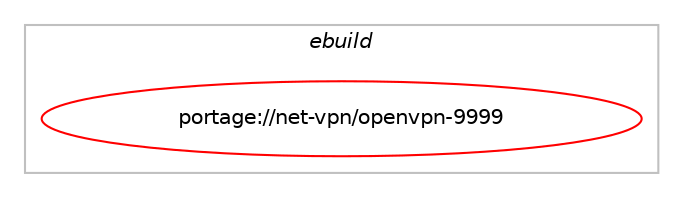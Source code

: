 digraph prolog {

# *************
# Graph options
# *************

newrank=true;
concentrate=true;
compound=true;
graph [rankdir=LR,fontname=Helvetica,fontsize=10,ranksep=1.5];#, ranksep=2.5, nodesep=0.2];
edge  [arrowhead=vee];
node  [fontname=Helvetica,fontsize=10];

# **********
# The ebuild
# **********

subgraph cluster_leftcol {
color=gray;
label=<<i>ebuild</i>>;
id [label="portage://net-vpn/openvpn-9999", color=red, width=4, href="../net-vpn/openvpn-9999.svg"];
}

# ****************
# The dependencies
# ****************

subgraph cluster_midcol {
color=gray;
label=<<i>dependencies</i>>;
subgraph cluster_compile {
fillcolor="#eeeeee";
style=filled;
label=<<i>compile</i>>;
# *** BEGIN UNKNOWN DEPENDENCY TYPE (TODO) ***
# id -> equal(use_conditional_group(positive,dco,portage://net-vpn/openvpn-9999,[package_dependency(portage://net-vpn/openvpn-9999,install,no,net-vpn,ovpn-dco,greaterequal,[0.2,,,0.2],[],[]),package_dependency(portage://net-vpn/openvpn-9999,install,no,dev-libs,libnl,greaterequal,[3.2.29,,,3.2.29],any_same_slot,[])]))
# *** END UNKNOWN DEPENDENCY TYPE (TODO) ***

# *** BEGIN UNKNOWN DEPENDENCY TYPE (TODO) ***
# id -> equal(use_conditional_group(positive,kernel_linux,portage://net-vpn/openvpn-9999,[use_conditional_group(positive,iproute2,portage://net-vpn/openvpn-9999,[package_dependency(portage://net-vpn/openvpn-9999,install,no,sys-apps,iproute2,none,[,,],[],[use(disable(minimal),none)])])]))
# *** END UNKNOWN DEPENDENCY TYPE (TODO) ***

# *** BEGIN UNKNOWN DEPENDENCY TYPE (TODO) ***
# id -> equal(use_conditional_group(positive,lz4,portage://net-vpn/openvpn-9999,[package_dependency(portage://net-vpn/openvpn-9999,install,no,app-arch,lz4,none,[,,],[],[])]))
# *** END UNKNOWN DEPENDENCY TYPE (TODO) ***

# *** BEGIN UNKNOWN DEPENDENCY TYPE (TODO) ***
# id -> equal(use_conditional_group(positive,lzo,portage://net-vpn/openvpn-9999,[package_dependency(portage://net-vpn/openvpn-9999,install,no,dev-libs,lzo,greaterequal,[1.07,,,1.07],[],[])]))
# *** END UNKNOWN DEPENDENCY TYPE (TODO) ***

# *** BEGIN UNKNOWN DEPENDENCY TYPE (TODO) ***
# id -> equal(use_conditional_group(positive,mbedtls,portage://net-vpn/openvpn-9999,[package_dependency(portage://net-vpn/openvpn-9999,install,no,net-libs,mbedtls,none,[,,],any_same_slot,[])]))
# *** END UNKNOWN DEPENDENCY TYPE (TODO) ***

# *** BEGIN UNKNOWN DEPENDENCY TYPE (TODO) ***
# id -> equal(use_conditional_group(positive,openssl,portage://net-vpn/openvpn-9999,[package_dependency(portage://net-vpn/openvpn-9999,install,no,dev-libs,openssl,greaterequal,[1.0.2,,,1.0.2],[slot(0),equal],[])]))
# *** END UNKNOWN DEPENDENCY TYPE (TODO) ***

# *** BEGIN UNKNOWN DEPENDENCY TYPE (TODO) ***
# id -> equal(use_conditional_group(positive,pam,portage://net-vpn/openvpn-9999,[package_dependency(portage://net-vpn/openvpn-9999,install,no,sys-libs,pam,none,[,,],[],[])]))
# *** END UNKNOWN DEPENDENCY TYPE (TODO) ***

# *** BEGIN UNKNOWN DEPENDENCY TYPE (TODO) ***
# id -> equal(use_conditional_group(positive,pkcs11,portage://net-vpn/openvpn-9999,[package_dependency(portage://net-vpn/openvpn-9999,install,no,dev-libs,pkcs11-helper,greaterequal,[1.11,,,1.11],[],[])]))
# *** END UNKNOWN DEPENDENCY TYPE (TODO) ***

# *** BEGIN UNKNOWN DEPENDENCY TYPE (TODO) ***
# id -> equal(use_conditional_group(positive,systemd,portage://net-vpn/openvpn-9999,[package_dependency(portage://net-vpn/openvpn-9999,install,no,sys-apps,systemd,none,[,,],[],[])]))
# *** END UNKNOWN DEPENDENCY TYPE (TODO) ***

# *** BEGIN UNKNOWN DEPENDENCY TYPE (TODO) ***
# id -> equal(use_conditional_group(positive,test,portage://net-vpn/openvpn-9999,[package_dependency(portage://net-vpn/openvpn-9999,install,no,dev-util,cmocka,none,[,,],[],[])]))
# *** END UNKNOWN DEPENDENCY TYPE (TODO) ***

# *** BEGIN UNKNOWN DEPENDENCY TYPE (TODO) ***
# id -> equal(package_dependency(portage://net-vpn/openvpn-9999,install,no,sys-libs,libcap-ng,none,[,,],any_same_slot,[]))
# *** END UNKNOWN DEPENDENCY TYPE (TODO) ***

}
subgraph cluster_compileandrun {
fillcolor="#eeeeee";
style=filled;
label=<<i>compile and run</i>>;
}
subgraph cluster_run {
fillcolor="#eeeeee";
style=filled;
label=<<i>run</i>>;
# *** BEGIN UNKNOWN DEPENDENCY TYPE (TODO) ***
# id -> equal(use_conditional_group(positive,dco,portage://net-vpn/openvpn-9999,[package_dependency(portage://net-vpn/openvpn-9999,run,no,net-vpn,ovpn-dco,greaterequal,[0.2,,,0.2],[],[]),package_dependency(portage://net-vpn/openvpn-9999,run,no,dev-libs,libnl,greaterequal,[3.2.29,,,3.2.29],any_same_slot,[])]))
# *** END UNKNOWN DEPENDENCY TYPE (TODO) ***

# *** BEGIN UNKNOWN DEPENDENCY TYPE (TODO) ***
# id -> equal(use_conditional_group(positive,kernel_linux,portage://net-vpn/openvpn-9999,[use_conditional_group(positive,iproute2,portage://net-vpn/openvpn-9999,[package_dependency(portage://net-vpn/openvpn-9999,run,no,sys-apps,iproute2,none,[,,],[],[use(disable(minimal),none)])])]))
# *** END UNKNOWN DEPENDENCY TYPE (TODO) ***

# *** BEGIN UNKNOWN DEPENDENCY TYPE (TODO) ***
# id -> equal(use_conditional_group(positive,lz4,portage://net-vpn/openvpn-9999,[package_dependency(portage://net-vpn/openvpn-9999,run,no,app-arch,lz4,none,[,,],[],[])]))
# *** END UNKNOWN DEPENDENCY TYPE (TODO) ***

# *** BEGIN UNKNOWN DEPENDENCY TYPE (TODO) ***
# id -> equal(use_conditional_group(positive,lzo,portage://net-vpn/openvpn-9999,[package_dependency(portage://net-vpn/openvpn-9999,run,no,dev-libs,lzo,greaterequal,[1.07,,,1.07],[],[])]))
# *** END UNKNOWN DEPENDENCY TYPE (TODO) ***

# *** BEGIN UNKNOWN DEPENDENCY TYPE (TODO) ***
# id -> equal(use_conditional_group(positive,mbedtls,portage://net-vpn/openvpn-9999,[package_dependency(portage://net-vpn/openvpn-9999,run,no,net-libs,mbedtls,none,[,,],any_same_slot,[])]))
# *** END UNKNOWN DEPENDENCY TYPE (TODO) ***

# *** BEGIN UNKNOWN DEPENDENCY TYPE (TODO) ***
# id -> equal(use_conditional_group(positive,openssl,portage://net-vpn/openvpn-9999,[package_dependency(portage://net-vpn/openvpn-9999,run,no,dev-libs,openssl,greaterequal,[1.0.2,,,1.0.2],[slot(0),equal],[])]))
# *** END UNKNOWN DEPENDENCY TYPE (TODO) ***

# *** BEGIN UNKNOWN DEPENDENCY TYPE (TODO) ***
# id -> equal(use_conditional_group(positive,pam,portage://net-vpn/openvpn-9999,[package_dependency(portage://net-vpn/openvpn-9999,run,no,sys-libs,pam,none,[,,],[],[])]))
# *** END UNKNOWN DEPENDENCY TYPE (TODO) ***

# *** BEGIN UNKNOWN DEPENDENCY TYPE (TODO) ***
# id -> equal(use_conditional_group(positive,pkcs11,portage://net-vpn/openvpn-9999,[package_dependency(portage://net-vpn/openvpn-9999,run,no,dev-libs,pkcs11-helper,greaterequal,[1.11,,,1.11],[],[])]))
# *** END UNKNOWN DEPENDENCY TYPE (TODO) ***

# *** BEGIN UNKNOWN DEPENDENCY TYPE (TODO) ***
# id -> equal(use_conditional_group(positive,selinux,portage://net-vpn/openvpn-9999,[package_dependency(portage://net-vpn/openvpn-9999,run,no,sec-policy,selinux-openvpn,none,[,,],[],[])]))
# *** END UNKNOWN DEPENDENCY TYPE (TODO) ***

# *** BEGIN UNKNOWN DEPENDENCY TYPE (TODO) ***
# id -> equal(use_conditional_group(positive,systemd,portage://net-vpn/openvpn-9999,[package_dependency(portage://net-vpn/openvpn-9999,run,no,sys-apps,systemd,none,[,,],[],[])]))
# *** END UNKNOWN DEPENDENCY TYPE (TODO) ***

# *** BEGIN UNKNOWN DEPENDENCY TYPE (TODO) ***
# id -> equal(package_dependency(portage://net-vpn/openvpn-9999,run,no,acct-group,openvpn,none,[,,],[],[]))
# *** END UNKNOWN DEPENDENCY TYPE (TODO) ***

# *** BEGIN UNKNOWN DEPENDENCY TYPE (TODO) ***
# id -> equal(package_dependency(portage://net-vpn/openvpn-9999,run,no,acct-user,openvpn,none,[,,],[],[]))
# *** END UNKNOWN DEPENDENCY TYPE (TODO) ***

# *** BEGIN UNKNOWN DEPENDENCY TYPE (TODO) ***
# id -> equal(package_dependency(portage://net-vpn/openvpn-9999,run,no,sys-libs,libcap-ng,none,[,,],any_same_slot,[]))
# *** END UNKNOWN DEPENDENCY TYPE (TODO) ***

# *** BEGIN UNKNOWN DEPENDENCY TYPE (TODO) ***
# id -> equal(package_dependency(portage://net-vpn/openvpn-9999,run,no,virtual,tmpfiles,none,[,,],[],[]))
# *** END UNKNOWN DEPENDENCY TYPE (TODO) ***

}
}

# **************
# The candidates
# **************

subgraph cluster_choices {
rank=same;
color=gray;
label=<<i>candidates</i>>;

}

}
